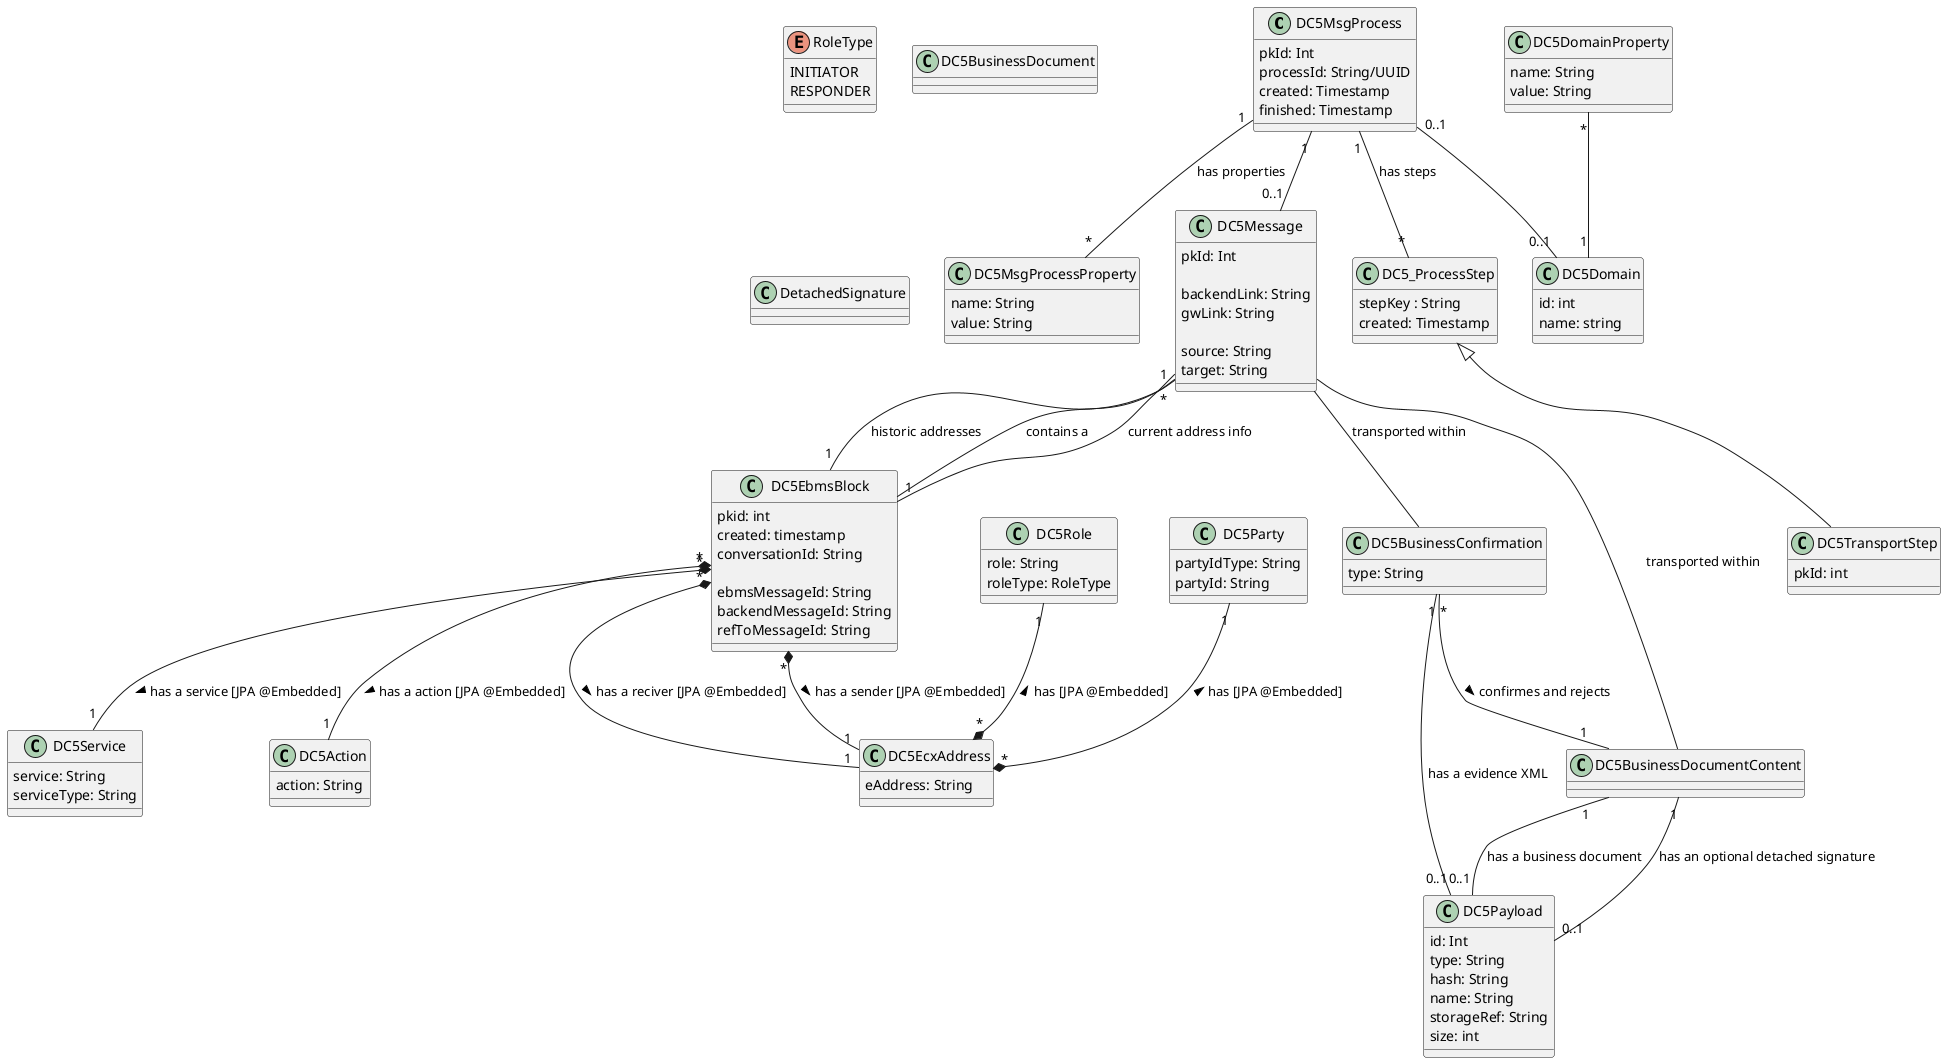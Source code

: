 @startuml

class DC5MsgProcess {
  pkId: Int
  processId: String/UUID
  created: Timestamp
  finished: Timestamp
}

class DC5MsgProcessProperty {
  name: String
  value: String
}

DC5MsgProcess "1" -- "*" DC5MsgProcessProperty : has properties

class DC5_ProcessStep {
  stepKey : String
  created: Timestamp
}

DC5MsgProcess "1" -- "*" DC5_ProcessStep : has steps

DC5MsgProcess "0..1" -- "0..1" DC5Domain

DC5MsgProcess "1" -- "0..1" DC5Message

class DC5Message {
  pkId: Int

  backendLink: String
  gwLink: String

  source: String
  target: String

}

DC5Message "1" -- "1" DC5EbmsBlock : current address info
DC5Message "*" -- "1" DC5EbmsBlock : historic addresses


class DC5EbmsBlock {
  pkid: int
  created: timestamp
  conversationId: String

  ebmsMessageId: String
  backendMessageId: String
  refToMessageId: String
}

DC5Message -- DC5EbmsBlock : contains a


DC5EbmsBlock "*" *-- "1" DC5EcxAddress : > has a sender [JPA @Embedded]
DC5EbmsBlock "*" *-- "1" DC5EcxAddress : > has a reciver [JPA @Embedded]
DC5EbmsBlock "*" *-- "1" DC5Service : > has a service [JPA @Embedded]
DC5EbmsBlock "*" *-- "1" DC5Action : > has a action [JPA @Embedded]

class DC5EcxAddress {
  eAddress: String
}

class DC5Action {
  action: String
}

class DC5Service {
  service: String
  serviceType: String
}

class DC5Party {
  partyIdType: String
  partyId: String
}

class DC5Role {
  role: String
  roleType: RoleType
}

DC5Role "1" --* "*" DC5EcxAddress : < has [JPA @Embedded]
DC5Party "1" --* "*" DC5EcxAddress : < has [JPA @Embedded]

enum RoleType {
  INITIATOR
  RESPONDER
}





'BCM ... BusinessDocumentMessage
class DC5BusinessDocumentContent {

}

'BCM ... BusinessConfirmationMessage
class DC5BusinessConfirmation {
  type: String
}

DC5BusinessConfirmation "*" -- "1" DC5BusinessDocumentContent  : confirmes and rejects >

DC5Message -- DC5BusinessConfirmation: transported within
DC5Message -- DC5BusinessDocumentContent : transported within


'DC5BusinessConfirmation -- DC5Payload : has a business document


class DC5Payload {
  id: Int
  type: String
  hash: String
  name: String
  storageRef: String
  size: int
}


'class DC5Evidence {
'  type: String
'}


'DC5Message "1" -- "*" DC5Payload : has payloads

'DC5Payload "1" -- "0..1" DC5Evidence
'DC5Evidence "*" -- "1" DC5BusinessDocumentContent : is confirmed by

class DC5BusinessDocument {

}

'DC5BusinessDocument "1" -- "0..1" DetachedSignature : can have

'DC5Payload "1" -- "0..1" DC5BusinessDocument : can be
'DC5Payload "1" -- "0..1" DetachedSignature : can be

DC5BusinessConfirmation "1" -- "0..1" DC5Payload : has a evidence XML

DC5BusinessDocumentContent "1" -- "0..1" DC5Payload : has a business document
DC5BusinessDocumentContent "1" -- "0..1" DC5Payload : has an optional detached signature

class DetachedSignature {
}

class DC5Domain {
 id: int
 name: string
}


class DC5DomainProperty {
  name: String
  value: String
}

DC5DomainProperty "*" -- "1" DC5Domain

class DC5TransportStep {
  pkId: int
  'TODO: either message as JSON oder linked in DB to Message
  'message: String

}

DC5_ProcessStep ^-- DC5TransportStep


@enduml
